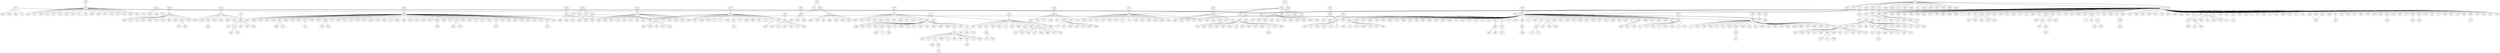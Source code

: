 graph {



	1 [level="5", pos="-1437.69,1478.13"];
	10 [height="0.05", level="1", pos="-7793.58,-163.90", width="0.05"];
	102 [height="0.05", level="1", pos="3343.07,1998.22", width="0.05"];
	104 [height="0.05", level="1", pos="8113.85,11568.54", width="0.05"];
	105 [height="0.05", level="1", pos="6180.56,-4936.53", width="0.05"];
	107 [level="3", pos="-2019.46,-1151.94"];
	108 [level="3", pos="10075.09,-95.87"];
	109 [level="5", pos="-1339.21,-4530.09"];
	11 [level="3", pos="-8344.25,6515.22"];
	111 [level="2", pos="5379.17,-10063.95"];
	112 [level="5", pos="4081.80,-10036.28"];
	113 [level="3", pos="4927.81,4424.43"];
	115 [height="0.05", level="1", pos="-4900.63,-3895.62", width="0.05"];
	118 [level="5", pos="6733.21,1204.67"];
	119 [level="2", pos="-151.90,-1139.82"];
	12 [level="5", pos="7768.76,-1192.81"];
	121 [level="4", pos="2395.82,1110.53"];
	122 [height="0.05", level="1", pos="2102.30,-1953.97", width="0.05"];
	124 [level="5", pos="4218.05,10293.85"];
	126 [level="3", pos="1309.71,5457.04"];
	127 [level="4", pos="704.99,3760.83"];
	129 [level="5", pos="7750.09,-4667.31"];
	13 [height="0.05", level="1", pos="-1463.20,-40.16", width="0.05"];
	132 [level="5", pos="-7735.62,5393.96"];
	134 [height="0.05", level="1", pos="-9764.78,-11079.48", width="0.05"];
	135 [level="5", pos="10495.63,-5526.44"];
	136 [height="0.05", level="1", pos="-6118.34,-2625.15", width="0.05"];
	137 [level="3", pos="-9788.98,2836.14"];
	138 [level="4", pos="-264.52,-1355.90"];
	14 [height="0.05", level="1", pos="5272.72,-133.03", width="0.05"];
	140 [level="2", pos="15856.12,-5601.46"];
	141 [level="2", pos="-210.55,289.01"];
	142 [level="5", pos="4379.30,-4506.83"];
	143 [level="4", pos="696.92,4420.40"];
	144 [level="5", pos="-404.52,1296.96"];
	145 [level="5", pos="-5577.48,4472.54"];
	146 [level="5", pos="-4530.63,-4645.03"];
	148 [level="5", pos="-3039.72,-17115.48"];
	15 [height="0.05", level="1", pos="867.79,2420.64", width="0.05"];
	151 [height="0.05", level="1", pos="11620.58,2087.33", width="0.05"];
	152 [height="0.05", level="1", pos="2984.30,-4009.42", width="0.05"];
	153 [level="5", pos="-3048.78,1078.63"];
	154 [height="0.05", level="1", pos="4696.76,-3503.97", width="0.05"];
	155 [level="5", pos="-4974.18,-9803.41"];
	156 [level="5", pos="-10162.75,-3655.89"];
	157 [level="2", pos="10004.97,-5919.45"];
	158 [height="0.05", level="1", pos="-1763.60,4123.17", width="0.05"];
	159 [level="4", pos="-4880.73,-9649.78"];
	16 [level="5", pos="-6032.03,5971.64"];
	160 [level="5", pos="13932.62,-7069.87"];
	162 [level="5", pos="-236.86,-1427.98"];
	163 [level="2", pos="10702.78,5211.41"];
	165 [level="3", pos="-7553.05,6405.19"];
	167 [level="2", pos="-853.72,-1988.74"];
	169 [level="5", pos="15463.32,-6724.41"];
	17 [level="4", pos="9701.20,6710.27"];
	170 [level="5", pos="-4162.89,-14792.36"];
	172 [level="4", pos="-3645.67,-15145.50"];
	173 [level="5", pos="-689.42,-2755.43"];
	174 [height="0.05", level="1", pos="4494.14,10056.93", width="0.05"];
	175 [level="2", pos="14563.09,-6212.86"];
	177 [height="0.05", level="1", pos="5495.55,877.75", width="0.05"];
	178 [level="4", pos="5136.87,-2002.20"];
	179 [level="2", pos="-5442.07,-16154.73"];
	18 [level="2", pos="-2280.54,-1115.29"];
	180 [height="0.05", level="1", pos="-2750.95,-350.97", width="0.05"];
	181 [height="0.05", level="1", pos="8298.44,3499.09", width="0.05"];
	182 [level="3", pos="-3756.41,-8697.46"];
	183 [height="0.05", level="1", pos="3323.53,-5473.09", width="0.05"];
	185 [level="2", pos="13116.22,5461.90"];
	186 [level="5", pos="62.07,-2068.45"];
	187 [level="2", pos="6128.40,-13056.58"];
	188 [level="5", pos="-4363.21,7435.79"];
	189 [height="0.05", level="1", pos="670.97,-1905.93", width="0.05"];
	19 [level="5", pos="1787.18,5876.12"];
	190 [level="5", pos="6151.66,6166.03"];
	191 [level="2", pos="-9531.50,4091.08"];
	192 [level="5", pos="-7610.98,-1204.61"];
	193 [level="5", pos="-8524.70,-11742.94"];
	194 [level="4", pos="-361.40,6959.53"];
	195 [level="3", pos="-2596.51,-3051.41"];
	197 [level="2", pos="-10595.51,6706.83"];
	198 [level="2", pos="7053.39,-9103.58"];
	2 [level="2", pos="3721.03,1028.70"];
	20 [level="2", pos="-1365.06,2590.33"];
	200 [level="5", pos="2751.02,2832.90"];
	201 [level="5", pos="5141.18,-1431.91"];
	203 [level="4", pos="1278.62,-7344.45"];
	204 [level="2", pos="-830.02,2159.42"];
	206 [level="5", pos="-6639.43,5180.15"];
	208 [level="5", pos="5437.30,-4822.92"];
	209 [level="5", pos="7560.85,-4321.23"];
	21 [level="2", pos="-6529.58,-9502.11"];
	210 [level="4", pos="-6771.11,-923.92"];
	211 [level="5", pos="2935.09,7181.03"];
	213 [level="2", pos="-3076.07,1074.55"];
	214 [level="3", pos="-3303.23,697.23"];
	215 [level="2", pos="-2323.21,-1855.86"];
	216 [level="5", pos="1233.26,-1202.36"];
	217 [level="5", pos="-350.39,2539.56"];
	22 [height="0.05", level="1", pos="545.00,-4997.33", width="0.05"];
	220 [level="5", pos="3174.57,3977.39"];
	221 [height="0.05", level="1", pos="5112.37,7003.31", width="0.05"];
	222 [level="2", pos="708.08,6580.93"];
	223 [level="5", pos="1855.54,5917.37"];
	224 [level="3", pos="6393.66,885.85"];
	226 [level="5", pos="-8965.72,4389.21"];
	227 [height="0.05", level="1", pos="2178.51,8431.99", width="0.05"];
	228 [level="5", pos="4719.90,-10293.66"];
	23 [level="2", pos="-4985.78,1492.83"];
	230 [level="3", pos="3095.39,-16113.63"];
	232 [level="5", pos="-9559.51,7244.88"];
	233 [height="0.05", level="1", pos="2949.27,3198.77", width="0.05"];
	234 [level="5", pos="7703.86,-9045.18"];
	235 [level="5", pos="19.60,-6730.79"];
	237 [level="5", pos="1912.47,6633.63"];
	238 [level="5", pos="15586.09,-6515.56"];
	239 [level="5", pos="-670.24,-3439.38"];
	240 [level="5", pos="6706.75,3333.91"];
	241 [level="4", pos="2341.67,3229.16"];
	242 [level="5", pos="6550.32,7338.54"];
	243 [level="4", pos="-9315.03,-3641.27"];
	244 [level="2", pos="1560.86,-2559.84"];
	246 [level="2", pos="-8012.27,4323.95"];
	247 [level="2", pos="-602.22,8227.10"];
	248 [level="5", pos="61.62,-84.36"];
	249 [level="5", pos="-2460.47,-1630.85"];
	25 [level="2", pos="-557.81,-2122.35"];
	250 [level="5", pos="3883.86,-10764.44"];
	251 [level="5", pos="-9600.04,6161.86"];
	252 [level="3", pos="-7489.82,-10419.42"];
	254 [height="0.05", level="1", pos="4708.15,2718.43", width="0.05"];
	255 [level="5", pos="6877.90,4229.29"];
	256 [level="4", pos="5421.49,1203.09"];
	257 [level="4", pos="107.38,-3376.22"];
	258 [level="4", pos="-5294.86,-15109.04"];
	259 [level="2", pos="1721.83,-2097.70"];
	26 [level="5", pos="10762.30,-387.42"];
	261 [level="5", pos="-2752.22,-204.38"];
	263 [level="5", pos="-10348.21,2625.60"];
	264 [level="2", pos="1370.07,-2938.31"];
	265 [level="3", pos="-7221.66,1236.04"];
	267 [height="0.05", level="1", pos="-7122.15,-6417.05", width="0.05"];
	268 [level="5", pos="-4855.41,956.45"];
	269 [level="2", pos="-442.23,7864.40"];
	270 [level="5", pos="9269.01,1528.28"];
	271 [level="5", pos="13054.08,-10311.34"];
	272 [level="5", pos="-5400.38,5301.17"];
	274 [level="5", pos="-6091.99,665.03"];
	275 [level="5", pos="-6207.16,5810.08"];
	276 [height="0.05", level="1", pos="-8478.45,-13138.82", width="0.05"];
	277 [level="3", pos="6208.32,1342.16"];
	278 [level="5", pos="8592.72,5674.06"];
	279 [level="4", pos="-11436.72,8606.16"];
	280 [height="0.05", level="1", pos="1694.85,3157.10", width="0.05"];
	281 [level="2", pos="13939.23,-10132.64"];
	282 [level="5", pos="11593.23,-10092.39"];
	284 [level="5", pos="371.22,1039.90"];
	286 [height="0.05", level="1", pos="11421.44,6776.20", width="0.05"];
	287 [level="4", pos="-9487.87,7043.86"];
	288 [level="4", pos="-1800.63,-1188.01"];
	29 [level="2", pos="862.86,-1496.87"];
	291 [level="2", pos="-9354.82,-1097.03"];
	292 [level="3", pos="10579.89,-10582.34"];
	294 [level="5", pos="-11673.24,-9888.56"];
	296 [level="5", pos="-11290.87,6961.75"];
	298 [level="5", pos="6880.73,-744.48"];
	299 [level="2", pos="1718.19,-1366.15"];
	3 [level="4", pos="475.75,-3164.56"];
	301 [level="2", pos="10091.16,-597.29"];
	302 [level="4", pos="7140.16,-3378.98"];
	303 [level="5", pos="6585.64,2016.62"];
	304 [level="4", pos="10662.23,6417.98"];
	307 [level="2", pos="7407.39,2681.61"];
	308 [level="5", pos="-1179.87,-3313.58"];
	31 [level="5", pos="10487.93,10225.37"];
	310 [level="2", pos="6343.37,-717.71"];
	312 [level="5", pos="1217.51,-960.30"];
	313 [level="5", pos="983.76,-784.57"];
	315 [level="4", pos="8787.47,-987.96"];
	316 [height="0.05", level="1", pos="2896.50,-12965.99", width="0.05"];
	317 [level="5", pos="8838.55,2911.37"];
	32 [level="4", pos="-3676.74,-12159.85"];
	320 [level="2", pos="2442.90,-4184.12"];
	322 [level="4", pos="13733.38,-9003.68"];
	323 [level="5", pos="8553.15,2495.60"];
	324 [level="2", pos="-5261.96,3962.48"];
	325 [level="2", pos="-8632.90,1269.95"];
	326 [level="2", pos="-5875.08,-6072.95"];
	327 [level="2", pos="1767.89,7383.72"];
	329 [height="0.05", level="1", pos="2421.55,9758.00", width="0.05"];
	33 [level="4", pos="5331.76,-11723.36"];
	330 [level="5", pos="4982.94,-2009.05"];
	333 [level="3", pos="7327.05,5055.04"];
	334 [level="5", pos="7919.73,2215.87"];
	335 [level="5", pos="8462.65,10023.24"];
	336 [level="2", pos="4183.33,-6990.45"];
	337 [height="0.05", level="1", pos="8433.69,-4671.22", width="0.05"];
	338 [level="5", pos="-4001.79,-9397.05"];
	339 [level="5", pos="-3464.33,-731.81"];
	34 [level="2", pos="8342.94,-9284.41"];
	340 [level="5", pos="-2860.19,6902.13"];
	341 [level="4", pos="-2931.78,-17527.44"];
	342 [level="5", pos="12636.99,4723.89"];
	344 [level="4", pos="-3021.11,-4649.58"];
	346 [height="0.05", level="1", pos="7733.46,511.16", width="0.05"];
	347 [level="5", pos="4614.80,-2381.13"];
	348 [level="5", pos="6568.92,7848.18"];
	349 [level="4", pos="8028.36,-3711.15"];
	35 [level="5", pos="-5433.08,-4326.42"];
	350 [level="3", pos="1239.94,395.68"];
	351 [level="5", pos="8368.86,-5705.99"];
	352 [level="2", pos="-8578.87,-9951.66"];
	353 [level="5", pos="-2699.27,-1363.52"];
	354 [level="5", pos="-8182.98,-8585.61"];
	355 [height="0.05", level="1", pos="1369.57,-1445.14", width="0.05"];
	358 [level="5", pos="-2112.21,-1668.32"];
	36 [level="5", pos="-2404.45,3719.85"];
	360 [level="5", pos="-6780.42,142.49"];
	361 [level="4", pos="14841.89,-5201.59"];
	364 [level="5", pos="8050.00,-10653.65"];
	365 [level="5", pos="1029.32,-1441.90"];
	366 [level="5", pos="7312.09,-15257.84"];
	367 [level="5", pos="9793.06,-3013.67"];
	368 [level="2", pos="3538.36,-14026.09"];
	369 [level="5", pos="-2626.54,-10727.14"];
	37 [level="5", pos="-5846.43,-9849.27"];
	370 [level="2", pos="-3403.65,9753.98"];
	371 [height="0.05", level="1", pos="10090.68,3714.21", width="0.05"];
	373 [level="5", pos="-6124.35,-7186.90"];
	375 [level="2", pos="5255.90,8946.16"];
	377 [level="2", pos="-9550.98,3234.40"];
	378 [level="5", pos="-2455.13,5226.33"];
	379 [level="5", pos="6994.58,-4001.05"];
	380 [level="2", pos="-3229.18,-3127.23"];
	382 [level="3", pos="2480.64,488.53"];
	383 [level="3", pos="-1260.60,-4149.25"];
	387 [level="4", pos="1747.90,-5123.76"];
	388 [level="5", pos="-1687.54,1290.84"];
	389 [level="4", pos="-1086.95,1387.13"];
	39 [level="5", pos="-10194.20,7703.73"];
	390 [level="5", pos="-6491.17,-8102.39"];
	391 [level="2", pos="-3048.30,2123.23"];
	392 [level="5", pos="5709.62,-11052.98"];
	393 [level="3", pos="-3377.15,-1348.55"];
	396 [level="2", pos="-3431.56,-4785.94"];
	397 [level="5", pos="4891.00,4587.93"];
	398 [level="2", pos="7293.13,-1792.16"];
	399 [level="2", pos="4301.28,-13127.74"];
	4 [level="2", pos="9431.65,-7399.01"];
	40 [height="0.05", level="1", pos="3391.23,-6209.96", width="0.05"];
	401 [level="3", pos="-7843.94,5907.16"];
	403 [level="4", pos="5687.57,-7894.85"];
	405 [level="5", pos="-1151.31,1895.35"];
	407 [level="5", pos="4572.13,-4868.39"];
	408 [level="3", pos="4553.74,-13300.73"];
	409 [level="4", pos="9674.38,10711.24"];
	41 [level="5", pos="-475.00,7089.51"];
	411 [level="5", pos="-11503.55,7989.90"];
	412 [level="4", pos="-11369.77,5634.65"];
	414 [level="2", pos="718.70,99.63"];
	416 [height="0.05", level="1", pos="-1877.76,-3737.94", width="0.05"];
	418 [level="2", pos="7150.49,-9544.52"];
	42 [level="5", pos="7105.05,5300.15"];
	420 [height="0.05", level="1", pos="-3735.19,-2192.82", width="0.05"];
	421 [level="5", pos="-5716.86,1863.59"];
	423 [level="5", pos="6842.24,-6859.15"];
	424 [level="5", pos="884.17,-761.21"];
	425 [level="5", pos="9000.97,4721.76"];
	426 [level="5", pos="6426.12,4193.51"];
	428 [level="4", pos="6261.66,415.82"];
	429 [level="5", pos="-7455.38,3367.76"];
	43 [level="4", pos="12339.76,-10086.89"];
	432 [level="2", pos="-4143.67,-4459.48"];
	433 [level="2", pos="713.76,1525.59"];
	434 [level="5", pos="-1492.59,-17861.90"];
	435 [level="5", pos="9801.28,-400.58"];
	436 [level="5", pos="-3971.64,-9890.34"];
	437 [height="0.05", level="1", pos="-5408.62,2177.37", width="0.05"];
	439 [height="0.05", level="1", pos="-4747.96,-13013.49", width="0.05"];
	440 [level="5", pos="476.36,-701.52"];
	441 [height="0.05", level="1", pos="3458.87,-1327.44", width="0.05"];
	442 [level="2", pos="11320.02,566.24"];
	443 [level="2", pos="4623.90,667.96"];
	444 [level="2", pos="9148.51,-1672.40"];
	445 [level="3", pos="-2621.08,6912.22"];
	447 [level="5", pos="-1729.41,-18489.89"];
	449 [level="5", pos="-10165.50,2919.12"];
	45 [level="3", pos="6612.70,-5861.58"];
	450 [height="0.05", level="1", pos="7659.73,-7429.40", width="0.05"];
	451 [level="4", pos="4208.58,-3488.17"];
	453 [height="0.05", level="1", pos="-1845.64,-11952.23", width="0.05"];
	454 [height="0.05", level="1", pos="-1286.81,-2809.86", width="0.05"];
	455 [level="3", pos="10117.63,-9694.35"];
	456 [level="5", pos="-2686.34,-845.72"];
	457 [level="2", pos="33.47,867.70"];
	459 [level="5", pos="48.48,4194.99"];
	46 [level="5", pos="7018.24,2162.11"];
	460 [level="5", pos="6246.22,-3751.01"];
	461 [level="4", pos="6486.36,2070.33"];
	463 [level="4", pos="-1586.74,7821.55"];
	466 [level="2", pos="-7360.29,-9006.39"];
	467 [level="5", pos="10542.49,-8634.33"];
	47 [level="3", pos="1669.25,-1033.22"];
	470 [level="5", pos="-6.62,537.36"];
	471 [level="4", pos="10313.50,-98.36"];
	472 [level="5", pos="-3694.69,3723.93"];
	473 [height="0.05", level="1", pos="11990.01,8251.98", width="0.05"];
	475 [level="5", pos="9850.46,8781.97"];
	476 [level="5", pos="15434.13,-5647.03"];
	479 [height="0.05", level="1", pos="8392.39,-1797.96", width="0.05"];
	48 [level="5", pos="419.41,-1582.49"];
	480 [level="5", pos="2262.04,1612.46"];
	481 [level="2", pos="-11853.20,6777.31"];
	482 [level="2", pos="12331.48,784.39"];
	484 [height="0.05", level="1", pos="-9896.63,715.36", width="0.05"];
	485 [level="5", pos="6047.46,8449.89"];
	486 [level="3", pos="10579.13,-8923.66"];
	487 [level="5", pos="-370.48,-3710.04"];
	488 [height="0.05", level="1", pos="2573.24,5427.51", width="0.05"];
	49 [level="5", pos="-2246.67,5034.61"];
	490 [level="3", pos="-7916.47,3071.34"];
	491 [level="5", pos="-424.27,2967.40"];
	492 [level="5", pos="-791.72,1764.73"];
	493 [level="5", pos="-725.14,3023.00"];
	496 [level="3", pos="5204.66,6169.23"];
	497 [level="4", pos="10597.24,-5598.97"];
	499 [level="4", pos="790.32,-7099.66"];
	5 [height="0.05", level="1", pos="820.10,-560.52", width="0.05"];
	50 [height="0.05", level="1", pos="-5399.91,-12014.56", width="0.05"];
	500 [level="5", pos="10053.46,-6779.11"];
	502 [level="5", pos="-2402.11,-4920.25"];
	505 [level="5", pos="6283.30,-113.24"];
	506 [height="0.05", level="1", pos="7205.95,3289.15", width="0.05"];
	507 [height="0.05", level="1", pos="-7093.95,-9080.03", width="0.05"];
	508 [height="0.05", level="1", pos="4718.89,-4534.17", width="0.05"];
	509 [height="0.05", level="1", pos="5154.95,613.68", width="0.05"];
	51 [level="3", pos="3361.67,-16244.15"];
	510 [level="5", pos="-5118.91,6006.52"];
	511 [level="5", pos="-8101.84,-1129.10"];
	514 [level="5", pos="9065.66,-4555.84"];
	515 [height="0.05", level="1", pos="4871.33,-5882.16", width="0.05"];
	516 [level="5", pos="4781.95,5528.21"];
	517 [level="5", pos="7376.61,8220.23"];
	52 [level="5", pos="36.61,-6293.84"];
	521 [height="0.05", level="1", pos="1825.58,-4510.69", width="0.05"];
	522 [level="4", pos="8658.11,9137.26"];
	524 [level="2", pos="-6708.69,-2157.48"];
	525 [level="4", pos="495.82,5513.01"];
	526 [level="5", pos="-1089.04,-2007.74"];
	528 [level="4", pos="-531.23,-1466.14"];
	53 [level="5", pos="-2535.42,-1010.70"];
	532 [level="2", pos="8018.13,-12115.38"];
	536 [height="0.05", level="1", pos="12788.81,-8458.12", width="0.05"];
	537 [height="0.05", level="1", pos="12051.29,5556.55", width="0.05"];
	540 [level="5", pos="765.77,4155.40"];
	541 [level="2", pos="5536.66,-2594.05"];
	544 [level="5", pos="635.49,-7392.90"];
	545 [height="0.05", level="1", pos="7145.39,-15097.99", width="0.05"];
	546 [level="5", pos="-2754.88,4487.30"];
	55 [height="0.05", level="1", pos="2066.19,1741.06", width="0.05"];
	550 [level="2", pos="-8318.95,3025.46"];
	551 [level="4", pos="-2625.33,-10580.12"];
	552 [level="5", pos="13666.32,-5517.47"];
	555 [level="5", pos="5159.06,-12841.44"];
	558 [height="0.05", level="1", pos="-4404.35,-15548.22", width="0.05"];
	559 [level="2", pos="4208.66,-7974.37"];
	56 [level="2", pos="-3933.92,8832.97"];
	562 [level="5", pos="4637.10,-2487.02"];
	563 [level="4", pos="10121.25,5149.93"];
	564 [level="2", pos="-83.02,1139.07"];
	566 [height="0.05", level="1", pos="-3260.90,291.39", width="0.05"];
	567 [level="2", pos="198.80,-279.78"];
	568 [level="4", pos="2200.42,1035.18"];
	57 [level="2", pos="12548.20,-7352.61"];
	571 [level="5", pos="-27.30,-1201.99"];
	572 [level="5", pos="1110.19,1461.99"];
	573 [height="0.05", level="1", pos="-4039.25,2156.46", width="0.05"];
	575 [level="4", pos="-3601.90,-8868.35"];
	576 [level="4", pos="8929.44,-10008.63"];
	577 [height="0.05", level="1", pos="10930.02,214.39", width="0.05"];
	578 [level="5", pos="13046.23,-8792.15"];
	58 [height="0.05", level="1", pos="6636.18,2760.33", width="0.05"];
	580 [level="3", pos="-11173.69,8016.32"];
	582 [level="4", pos="-9070.66,-273.37"];
	583 [level="5", pos="-2241.05,1498.54"];
	584 [level="2", pos="1256.79,-5525.12"];
	587 [level="2", pos="145.53,-5474.06"];
	589 [level="5", pos="7774.81,7492.96"];
	590 [level="5", pos="-1389.30,-2037.49"];
	591 [level="4", pos="-6092.66,5163.38"];
	592 [height="0.05", level="1", pos="-6481.44,2709.89", width="0.05"];
	593 [level="5", pos="-1719.86,7622.36"];
	595 [level="5", pos="7270.64,-3243.16"];
	598 [level="2", pos="3814.50,-3940.95"];
	599 [level="5", pos="9668.27,8697.01"];
	6 [level="5", pos="10155.73,-7824.54"];
	60 [level="5", pos="407.92,-2048.84"];
	602 [height="0.05", level="1", pos="-3273.90,10306.19", width="0.05"];
	604 [level="5", pos="-204.65,5615.46"];
	606 [level="5", pos="1507.73,-16201.85"];
	607 [level="2", pos="347.49,-15282.30"];
	608 [level="5", pos="-7206.08,4910.24"];
	609 [level="5", pos="-7475.18,-1161.95"];
	61 [level="5", pos="-10258.61,-9240.45"];
	610 [height="0.05", level="1", pos="-1657.52,-6640.58", width="0.05"];
	611 [level="2", pos="1186.17,-2032.64"];
	612 [level="2", pos="3712.97,-12041.60"];
	613 [level="3", pos="-2205.38,9334.99"];
	614 [level="5", pos="-4029.57,-913.87"];
	615 [level="5", pos="8824.25,8910.02"];
	616 [height="0.05", level="1", pos="5695.04,-6834.09", width="0.05"];
	618 [level="2", pos="6297.55,1696.05"];
	619 [level="2", pos="7931.83,-9482.54"];
	62 [level="2", pos="6662.03,-9227.28"];
	622 [level="4", pos="-2930.31,-1169.91"];
	624 [height="0.05", level="1", pos="-3957.04,-4324.10", width="0.05"];
	627 [level="5", pos="7320.27,3561.90"];
	628 [level="5", pos="793.03,1816.46"];
	629 [level="5", pos="-10690.88,-10191.10"];
	63 [level="4", pos="-7915.60,1239.76"];
	630 [level="5", pos="11418.07,-8611.78"];
	631 [height="0.05", level="1", pos="2044.94,-2271.24", width="0.05"];
	632 [level="2", pos="-147.44,325.77"];
	634 [height="0.05", level="1", pos="-8310.41,-11226.28", width="0.05"];
	635 [height="0.05", level="1", pos="-298.31,-2746.39", width="0.05"];
	637 [height="0.05", level="1", pos="5213.78,2061.56", width="0.05"];
	639 [level="5", pos="-1280.32,-17044.08"];
	64 [level="3", pos="10288.52,6914.74"];
	640 [height="0.05", level="1", pos="-12752.84,-9444.18", width="0.05"];
	643 [level="5", pos="-5605.13,-3205.00"];
	645 [level="3", pos="2705.66,4510.27"];
	646 [height="0.05", level="1", pos="9568.96,9740.31", width="0.05"];
	647 [level="5", pos="-5099.83,274.45"];
	648 [level="2", pos="10146.79,6255.65"];
	65 [level="5", pos="-2687.74,1245.66"];
	650 [height="0.05", level="1", pos="-1820.47,1075.08", width="0.05"];
	651 [height="0.05", level="1", pos="11005.16,-7293.10", width="0.05"];
	654 [level="2", pos="955.74,8349.95"];
	655 [level="5", pos="-4649.87,1546.30"];
	656 [level="4", pos="4088.68,-12646.12"];
	658 [level="5", pos="-11225.91,6021.43"];
	66 [level="4", pos="14630.28,-7421.68"];
	660 [level="5", pos="5082.26,-11262.67"];
	661 [level="4", pos="8573.72,-5721.66"];
	662 [level="2", pos="8925.06,11050.49"];
	665 [level="5", pos="7686.10,-4765.87"];
	667 [level="5", pos="9112.39,-7286.93"];
	668 [level="2", pos="6922.97,6163.17"];
	669 [level="5", pos="2572.72,-3976.80"];
	67 [level="5", pos="-2902.44,-11642.73"];
	671 [level="5", pos="11360.73,-6114.91"];
	672 [level="2", pos="206.38,8698.89"];
	673 [level="2", pos="-1877.89,-1539.75"];
	674 [level="5", pos="10107.77,12410.48"];
	675 [level="4", pos="-4629.28,-6892.27"];
	676 [height="0.05", level="1", pos="265.94,-6065.27", width="0.05"];
	678 [level="2", pos="12967.94,-5417.37"];
	679 [level="4", pos="745.53,-1386.06"];
	68 [height="0.05", level="1", pos="-3884.76,-10883.89", width="0.05"];
	680 [level="2", pos="-1062.37,-2452.59"];
	682 [level="5", pos="431.15,-337.27"];
	683 [level="5", pos="225.16,1362.14"];
	688 [level="5", pos="5942.77,-11649.27"];
	689 [level="5", pos="10319.36,4623.98"];
	690 [level="5", pos="-3788.23,8506.76"];
	691 [level="5", pos="-5751.97,1089.05"];
	693 [level="3", pos="-1766.60,-1895.77"];
	695 [level="4", pos="907.67,-16080.85"];
	696 [level="5", pos="10038.87,-9469.68"];
	698 [level="5", pos="-672.23,-1740.03"];
	699 [level="5", pos="-4091.52,-7917.09"];
	7 [level="5", pos="-1578.87,4320.25"];
	70 [level="4", pos="-3318.41,-534.23"];
	703 [level="5", pos="2342.80,-13514.77"];
	704 [level="5", pos="-980.78,-3173.70"];
	706 [level="5", pos="-8493.13,635.27"];
	707 [level="2", pos="2285.73,705.24"];
	708 [level="5", pos="13609.07,-6347.25"];
	709 [level="2", pos="-781.03,1317.08"];
	71 [level="5", pos="92.81,-3587.41"];
	710 [level="5", pos="7388.49,6164.95"];
	711 [level="4", pos="-1313.34,-7043.27"];
	712 [level="2", pos="9798.75,2020.33"];
	713 [level="2", pos="12096.69,-309.59"];
	716 [level="2", pos="8574.90,2415.43"];
	717 [level="2", pos="-295.94,-7242.05"];
	718 [level="5", pos="1353.17,-6371.01"];
	719 [level="4", pos="-428.64,6399.04"];
	72 [level="2", pos="-4174.23,7500.67"];
	720 [level="5", pos="5958.76,-10249.95"];
	721 [level="3", pos="-1776.64,-18398.64"];
	722 [level="5", pos="-5267.02,-3920.33"];
	723 [level="3", pos="-1739.06,8656.73"];
	724 [level="2", pos="3044.22,6354.10"];
	725 [level="5", pos="11855.89,-5848.98"];
	726 [height="0.05", level="1", pos="6910.31,7729.29", width="0.05"];
	727 [level="4", pos="3820.50,-11420.46"];
	728 [height="0.05", level="1", pos="5939.24,4957.84", width="0.05"];
	729 [level="4", pos="-5299.49,5760.12"];
	73 [level="2", pos="-5779.98,927.47"];
	731 [level="4", pos="6703.59,4309.65"];
	733 [height="0.05", level="1", pos="-5557.53,-13114.73", width="0.05"];
	735 [level="5", pos="-2237.29,-17958.84"];
	737 [level="4", pos="9987.58,-8135.43"];
	738 [level="5", pos="-8434.49,5500.66"];
	74 [level="3", pos="4029.52,-10991.37"];
	742 [level="5", pos="1285.01,1313.46"];
	744 [level="2", pos="-6700.28,-9803.52"];
	745 [level="4", pos="-4376.71,-10026.34"];
	746 [level="2", pos="-6711.68,-3480.44"];
	747 [level="5", pos="5316.68,1434.63"];
	749 [level="5", pos="12471.62,5865.26"];
	75 [level="5", pos="-5223.00,-10999.59"];
	750 [level="5", pos="6616.49,-2550.60"];
	751 [level="2", pos="4541.02,7634.94"];
	752 [level="3", pos="-7.53,1885.30"];
	755 [level="5", pos="13750.27,-9524.35"];
	757 [level="5", pos="-136.12,5824.75"];
	758 [level="5", pos="8622.96,11912.67"];
	759 [height="0.05", level="1", pos="10967.27,1184.73", width="0.05"];
	76 [level="2", pos="8994.09,5671.42"];
	761 [level="4", pos="14353.86,-5187.55"];
	762 [level="5", pos="1060.80,7766.38"];
	763 [level="5", pos="6850.09,-3188.72"];
	764 [height="0.05", level="1", pos="9992.35,2739.46", width="0.05"];
	765 [level="2", pos="-5851.70,-6449.39"];
	766 [level="5", pos="-9242.67,-384.90"];
	769 [height="0.05", level="1", pos="-5189.27,-8344.77", width="0.05"];
	77 [level="4", pos="1478.89,-6275.10"];
	771 [height="0.05", level="1", pos="-4620.61,-17391.64", width="0.05"];
	772 [height="0.05", level="1", pos="-5540.99,-14008.00", width="0.05"];
	774 [level="2", pos="8321.17,-11565.21"];
	776 [level="4", pos="14105.60,-5012.50"];
	777 [level="4", pos="-3606.83,393.90"];
	778 [level="5", pos="-11138.61,-10236.15"];
	78 [level="5", pos="873.15,3526.47"];
	780 [height="0.05", level="1", pos="-5711.80,-10820.04", width="0.05"];
	782 [level="3", pos="4185.96,6647.45"];
	783 [level="2", pos="4890.10,7982.30"];
	787 [height="0.05", level="1", pos="-11099.17,-9861.32", width="0.05"];
	788 [height="0.05", level="1", pos="2207.62,4537.23", width="0.05"];
	789 [level="2", pos="-5335.55,3284.73"];
	79 [level="2", pos="1660.21,-4713.60"];
	790 [level="5", pos="-3752.24,-15754.30"];
	791 [level="2", pos="9249.47,-9114.38"];
	792 [height="0.05", level="1", pos="2932.01,-9566.15", width="0.05"];
	793 [height="0.05", level="1", pos="2953.23,-4799.19", width="0.05"];
	795 [level="2", pos="-4023.92,-9479.59"];
	796 [level="3", pos="-1742.50,1904.64"];
	797 [level="5", pos="-7583.68,-11772.21"];
	798 [height="0.05", level="1", pos="9970.22,635.36", width="0.05"];
	799 [height="0.05", level="1", pos="-2724.27,8016.78", width="0.05"];
	8 [level="5", pos="-9616.22,1870.48"];
	800 [level="2", pos="1680.09,1333.57"];
	801 [level="5", pos="13829.55,-6830.10"];
	802 [level="5", pos="-8667.10,1520.99"];
	803 [level="2", pos="5406.03,-3430.49"];
	804 [level="5", pos="6252.37,-185.69"];
	806 [level="4", pos="5359.04,-818.43"];
	807 [level="2", pos="-2065.13,1218.72"];
	809 [height="0.05", level="1", pos="2520.89,-15217.09", width="0.05"];
	81 [level="5", pos="-8388.82,-8590.64"];
	810 [level="4", pos="10641.50,9353.97"];
	811 [level="5", pos="-10373.58,5710.86"];
	813 [height="0.05", level="1", pos="-10255.61,-12276.26", width="0.05"];
	815 [level="3", pos="-10753.42,-8697.87"];
	816 [level="4", pos="-2543.97,-1520.36"];
	817 [height="0.05", level="1", pos="-6296.00,-12224.24", width="0.05"];
	818 [level="4", pos="8490.36,-8866.48"];
	819 [level="2", pos="-5308.46,246.03"];
	823 [level="2", pos="13255.80,-9234.79"];
	824 [level="5", pos="2193.92,-12835.88"];
	825 [level="2", pos="-5130.71,-6327.68"];
	826 [level="4", pos="8149.70,-10745.22"];
	827 [level="2", pos="813.75,-14497.49"];
	828 [level="3", pos="11281.35,-5721.99"];
	829 [level="2", pos="4896.04,-9527.69"];
	83 [level="2", pos="8217.08,-2120.02"];
	830 [level="4", pos="-3687.97,7343.08"];
	831 [height="0.05", level="1", pos="2077.12,234.64", width="0.05"];
	834 [height="0.05", level="1", pos="2211.95,-11226.64", width="0.05"];
	837 [height="0.05", level="1", pos="-8947.47,-3634.47", width="0.05"];
	838 [level="5", pos="-3391.28,530.53"];
	839 [level="4", pos="-8475.49,5370.00"];
	84 [level="2", pos="5277.76,-5701.91"];
	840 [height="0.05", level="1", pos="5551.18,-1575.95", width="0.05"];
	841 [level="2", pos="-793.87,-6383.03"];
	843 [level="5", pos="1952.75,-723.60"];
	844 [level="5", pos="2482.16,-12457.50"];
	845 [level="5", pos="1949.12,768.33"];
	847 [level="2", pos="-5041.58,-10430.69"];
	848 [level="5", pos="5577.80,3984.71"];
	849 [height="0.05", level="1", pos="9908.55,-1713.61", width="0.05"];
	85 [height="0.05", level="1", pos="2206.16,-14138.15", width="0.05"];
	850 [level="2", pos="1009.34,271.38"];
	851 [height="0.05", level="1", pos="3437.55,7145.52", width="0.05"];
	852 [level="2", pos="5456.17,-856.82"];
	853 [level="2", pos="-3953.46,87.87"];
	854 [height="0.05", level="1", pos="-7356.07,-7612.48", width="0.05"];
	855 [level="5", pos="-9095.70,2239.33"];
	857 [level="2", pos="5830.66,-11315.95"];
	858 [level="5", pos="-4740.37,-3540.17"];
	859 [level="5", pos="-6099.29,4484.87"];
	860 [height="0.05", level="1", pos="-3636.84,3430.41", width="0.05"];
	862 [height="0.05", level="1", pos="8260.75,-12698.77", width="0.05"];
	863 [level="2", pos="1313.20,-15050.65"];
	864 [height="0.05", level="1", pos="7850.74,-13908.98", width="0.05"];
	866 [level="4", pos="6968.88,8260.91"];
	869 [level="5", pos="3599.49,-11902.23"];
	870 [level="5", pos="14784.58,-7285.84"];
	871 [level="5", pos="-687.96,1442.06"];
	872 [height="0.05", level="1", pos="-2773.36,1688.44", width="0.05"];
	873 [level="5", pos="5334.99,-13155.22"];
	875 [level="2", pos="-2755.23,-9706.40"];
	876 [level="4", pos="-289.53,1756.39"];
	878 [level="4", pos="-6823.15,-732.97"];
	879 [level="5", pos="-7832.45,1393.13"];
	881 [level="5", pos="224.81,8135.72"];
	882 [level="5", pos="4953.77,10337.23"];
	883 [height="0.05", level="1", pos="6445.41,-13283.98", width="0.05"];
	884 [level="5", pos="5070.06,-363.96"];
	885 [level="5", pos="-11428.54,-8909.67"];
	886 [level="3", pos="1950.66,295.03"];
	887 [level="2", pos="288.20,-630.31"];
	889 [level="3", pos="-10633.11,8641.49"];
	89 [level="2", pos="10870.54,4655.65"];
	891 [level="5", pos="7712.24,-3458.26"];
	892 [level="2", pos="11641.02,-8807.72"];
	893 [level="2", pos="-3410.23,1885.27"];
	894 [level="2", pos="9534.65,2378.28"];
	896 [level="4", pos="4693.08,5432.72"];
	899 [level="2", pos="-468.62,-1510.46"];
	9 [level="5", pos="6642.26,-15042.34"];
	90 [level="5", pos="-149.82,-2092.09"];
	900 [level="2", pos="-832.78,-17273.80"];
	901 [level="5", pos="12298.10,-9469.04"];
	903 [level="5", pos="-1674.57,-1193.55"];
	904 [level="4", pos="-8756.85,-935.08"];
	905 [level="4", pos="-7199.02,899.47"];
	907 [level="5", pos="-1978.90,-16302.19"];
	908 [level="2", pos="-2071.98,-16986.63"];
	909 [level="5", pos="-4655.39,-7312.34"];
	91 [level="5", pos="-10598.01,5467.86"];
	911 [level="5", pos="6423.19,-2395.64"];
	913 [level="2", pos="4309.36,-7062.85"];
	914 [level="2", pos="10211.47,1410.30"];
	915 [level="2", pos="9127.18,6517.01"];
	916 [level="2", pos="10490.19,10653.55"];
	917 [level="5", pos="443.43,-2642.44"];
	918 [level="4", pos="-2997.23,-14782.28"];
	919 [level="5", pos="987.69,3079.72"];
	92 [level="4", pos="1485.13,728.13"];
	921 [height="0.05", level="1", pos="4450.81,1558.25", width="0.05"];
	922 [height="0.05", level="1", pos="7149.92,-2163.26", width="0.05"];
	923 [level="2", pos="2827.95,957.99"];
	924 [level="4", pos="9383.69,-666.56"];
	925 [height="0.05", level="1", pos="3531.82,8976.11", width="0.05"];
	926 [level="2", pos="-3211.65,-873.03"];
	927 [height="0.05", level="1", pos="6207.61,-763.17", width="0.05"];
	928 [level="5", pos="346.57,220.38"];
	930 [level="4", pos="1811.22,6796.35"];
	934 [level="2", pos="-1859.52,9162.48"];
	935 [level="5", pos="300.28,5291.16"];
	936 [height="0.05", level="1", pos="-8123.64,-6342.11", width="0.05"];
	937 [level="5", pos="-8689.50,-3799.33"];
	938 [level="5", pos="-5731.76,-9802.95"];
	939 [level="4", pos="-2195.77,-4796.32"];
	94 [level="5", pos="12127.71,-7154.76"];
	940 [level="5", pos="3540.59,-12905.83"];
	942 [level="5", pos="645.20,-1092.88"];
	944 [level="3", pos="-1258.85,2172.09"];
	946 [height="0.05", level="1", pos="9403.73,-2913.85", width="0.05"];
	948 [height="0.05", level="1", pos="867.63,-2802.48", width="0.05"];
	949 [level="3", pos="9818.94,-10260.51"];
	95 [level="5", pos="3822.84,-3525.70"];
	951 [level="5", pos="7524.69,6998.05"];
	952 [level="5", pos="-3170.35,89.74"];
	955 [height="0.05", level="1", pos="2816.18,791.99", width="0.05"];
	956 [level="4", pos="-1810.49,1099.46"];
	957 [height="0.05", level="1", pos="6742.09,-10994.52", width="0.05"];
	958 [level="5", pos="6225.66,360.22"];
	959 [level="5", pos="-5210.10,-6574.32"];
	96 [level="2", pos="4498.49,-12091.98"];
	961 [level="5", pos="5442.10,-3658.09"];
	963 [level="2", pos="-68.36,-100.49"];
	965 [level="5", pos="-8445.35,3194.53"];
	968 [level="2", pos="-3277.94,-221.97"];
	969 [level="3", pos="-2709.75,-605.33"];
	970 [level="2", pos="8196.32,10298.66"];
	971 [level="5", pos="9573.16,-736.01"];
	972 [level="5", pos="6592.02,-7434.22"];
	973 [level="2", pos="6459.94,-1976.56"];
	978 [level="4", pos="8562.23,-1400.73"];
	979 [level="5", pos="-10313.30,7656.42"];
	98 [level="3", pos="1838.06,-187.99"];
	980 [level="2", pos="7000.27,-1324.49"];
	981 [level="4", pos="12080.20,4338.98"];
	983 [level="3", pos="1574.66,92.45"];
	99 [level="5", pos="-2177.89,-16388.56"];
	13 -- 249 [ ];
	13 -- 682 [ ];
	13 -- 871 [ ];
	13 -- 405 [ ];
	13 -- 470 [ ];
	13 -- 388 [ ];
	13 -- 339 [ ];
	13 -- 53 [ ];
	13 -- 590 [ ];
	13 -- 353 [ ];
	10 -- 904 [ ];
	13 -- 65 [ ];
	13 -- 492 [ ];
	13 -- 903 [ ];
	13 -- 284 [ ];
	13 -- 456 [ ];
	13 -- 144 [ ];
	13 -- 261 [ ];
	13 -- 583 [ ];
	325 -- 802 [ ];
	102 -- 441 [ ];
	10 -- 905 [ ];
	441 -- 122 [ ];
	441 -- 14 [ ];
	441 -- 152 [ ];
	441 -- 154 [ ];
	441 -- 769 [ ];
	441 -- 851 [ ];
	441 -- 177 [ ];
	441 -- 178 [ ];
	441 -- 183 [ ];
	441 -- 189 [ ];
	10 -- 192 [ ];
	441 -- 2 [ ];
	441 -- 22 [ ];
	441 -- 233 [ ];
	441 -- 244 [ ];
	441 -- 254 [ ];
	441 -- 635 [ ];
	441 -- 259 [ ];
	441 -- 264 [ ];
	441 -- 299 [ ];
	441 -- 320 [ ];
	10 -- 766 [ ];
	441 -- 983 [ ];
	441 -- 355 [ ];
	441 -- 382 [ ];
	441 -- 79 [ ];
	441 -- 40 [ ];
	441 -- 443 [ ];
	441 -- 451 [ ];
	441 -- 47 [ ];
	441 -- 508 [ ];
	441 -- 509 [ ];
	10 -- 879 [ ];
	441 -- 521 [ ];
	441 -- 598 [ ];
	441 -- 610 [ ];
	441 -- 611 [ ];
	441 -- 631 [ ];
	441 -- 637 [ ];
	441 -- 676 [ ];
	441 -- 707 [ ];
	441 -- 793 [ ];
	441 -- 806 [ ];
	10 -- 360 [ ];
	441 -- 831 [ ];
	441 -- 840 [ ];
	441 -- 852 [ ];
	441 -- 886 [ ];
	441 -- 921 [ ];
	441 -- 923 [ ];
	441 -- 948 [ ];
	441 -- 955 [ ];
	441 -- 98 [ ];
	441 -- 347 [ ];
	10 -- 609 [ ];
	441 -- 201 [ ];
	441 -- 884 [ ];
	441 -- 95 [ ];
	441 -- 330 [ ];
	441 -- 562 [ ];
	441 -- 843 [ ];
	441 -- 669 [ ];
	104 -- 646 [ ];
	646 -- 409 [ ];
	646 -- 473 [ ];
	10 -- 511 [ ];
	646 -- 522 [ ];
	646 -- 662 [ ];
	646 -- 810 [ ];
	646 -- 916 [ ];
	646 -- 970 [ ];
	646 -- 599 [ ];
	646 -- 335 [ ];
	646 -- 31 [ ];
	646 -- 475 [ ];
	646 -- 615 [ ];
	10 -- 706 [ ];
	105 -- 616 [ ];
	616 -- 957 [ ];
	616 -- 728 [ ];
	616 -- 792 [ ];
	616 -- 336 [ ];
	616 -- 337 [ ];
	616 -- 40 [ ];
	616 -- 403 [ ];
	616 -- 45 [ ];
	616 -- 450 [ ];
	13 -- 441 [ ];
	10 -- 13 [ ];
	616 -- 515 [ ];
	616 -- 559 [ ];
	616 -- 84 [ ];
	616 -- 913 [ ];
	616 -- 423 [ ];
	616 -- 972 [ ];
	108 -- 346 [ ];
	346 -- 151 [ ];
	346 -- 181 [ ];
	346 -- 224 [ ];
	13 -- 107 [ ];
	346 -- 301 [ ];
	346 -- 307 [ ];
	346 -- 310 [ ];
	346 -- 315 [ ];
	346 -- 337 [ ];
	346 -- 371 [ ];
	346 -- 398 [ ];
	346 -- 428 [ ];
	346 -- 442 [ ];
	346 -- 444 [ ];
	13 -- 416 [ ];
	346 -- 461 [ ];
	346 -- 471 [ ];
	346 -- 479 [ ];
	346 -- 506 [ ];
	346 -- 577 [ ];
	346 -- 58 [ ];
	346 -- 618 [ ];
	346 -- 712 [ ];
	346 -- 716 [ ];
	346 -- 759 [ ];
	13 -- 119 [ ];
	346 -- 764 [ ];
	346 -- 798 [ ];
	346 -- 83 [ ];
	346 -- 849 [ ];
	346 -- 894 [ ];
	346 -- 914 [ ];
	346 -- 922 [ ];
	346 -- 924 [ ];
	346 -- 927 [ ];
	346 -- 946 [ ];
	13 -- 800 [ ];
	346 -- 973 [ ];
	346 -- 978 [ ];
	346 -- 980 [ ];
	346 -- 505 [ ];
	346 -- 118 [ ];
	346 -- 303 [ ];
	346 -- 46 [ ];
	346 -- 323 [ ];
	346 -- 298 [ ];
	346 -- 334 [ ];
	13 -- 15 [ ];
	346 -- 804 [ ];
	346 -- 958 [ ];
	346 -- 12 [ ];
	346 -- 270 [ ];
	346 -- 971 [ ];
	346 -- 435 [ ];
	11 -- 401 [ ];
	401 -- 246 [ ];
	401 -- 165 [ ];
	111 -- 829 [ ];
	13 -- 136 [ ];
	111 -- 957 [ ];
	957 -- 187 [ ];
	957 -- 198 [ ];
	957 -- 34 [ ];
	957 -- 418 [ ];
	957 -- 532 [ ];
	957 -- 545 [ ];
	957 -- 619 [ ];
	957 -- 62 [ ];
	957 -- 774 [ ];
	13 -- 138 [ ];
	957 -- 826 [ ];
	957 -- 857 [ ];
	957 -- 862 [ ];
	957 -- 864 [ ];
	957 -- 883 [ ];
	957 -- 688 [ ];
	957 -- 364 [ ];
	957 -- 392 [ ];
	957 -- 720 [ ];
	113 -- 728 [ ];
	13 -- 141 [ ];
	728 -- 221 [ ];
	728 -- 333 [ ];
	728 -- 496 [ ];
	728 -- 668 [ ];
	728 -- 726 [ ];
	728 -- 731 [ ];
	728 -- 896 [ ];
	728 -- 397 [ ];
	728 -- 426 [ ];
	728 -- 516 [ ];
	13 -- 158 [ ];
	728 -- 42 [ ];
	728 -- 848 [ ];
	728 -- 190 [ ];
	115 -- 416 [ ];
	115 -- 35 [ ];
	115 -- 858 [ ];
	115 -- 146 [ ];
	115 -- 722 [ ];
	416 -- 195 [ ];
	416 -- 344 [ ];
	13 -- 167 [ ];
	10 -- 210 [ ];
	416 -- 380 [ ];
	416 -- 383 [ ];
	416 -- 396 [ ];
	416 -- 432 [ ];
	416 -- 624 [ ];
	416 -- 939 [ ];
	416 -- 502 [ ];
	416 -- 308 [ ];
	416 -- 109 [ ];
	121 -- 800 [ ];
	13 -- 18 [ ];
	800 -- 568 [ ];
	800 -- 92 [ ];
	800 -- 742 [ ];
	800 -- 480 [ ];
	126 -- 222 [ ];
	222 -- 280 [ ];
	222 -- 194 [ ];
	222 -- 247 [ ];
	222 -- 269 [ ];
	222 -- 327 [ ];
	13 -- 180 [ ];
	222 -- 525 [ ];
	222 -- 654 [ ];
	222 -- 672 [ ];
	222 -- 719 [ ];
	222 -- 930 [ ];
	222 -- 223 [ ];
	222 -- 604 [ ];
	222 -- 41 [ ];
	222 -- 762 [ ];
	222 -- 19 [ ];
	13 -- 20 [ ];
	222 -- 237 [ ];
	222 -- 881 [ ];
	222 -- 757 [ ];
	222 -- 935 [ ];
	127 -- 143 [ ];
	127 -- 15 [ ];
	127 -- 540 [ ];
	127 -- 459 [ ];
	127 -- 78 [ ];
	15 -- 799 [ ];
	13 -- 204 [ ];
	15 -- 919 [ ];
	136 -- 524 [ ];
	136 -- 746 [ ];
	136 -- 837 [ ];
	136 -- 643 [ ];
	158 -- 49 [ ];
	158 -- 36 [ ];
	158 -- 7 [ ];
	23 -- 73 [ ];
	23 -- 819 [ ];
	13 -- 213 [ ];
	23 -- 421 [ ];
	23 -- 268 [ ];
	23 -- 691 [ ];
	23 -- 655 [ ];
	29 -- 48 [ ];
	437 -- 789 [ ];
	55 -- 788 [ ];
	592 -- 246 [ ];
	679 -- 365 [ ];
	860 -- 472 [ ];
	13 -- 214 [ ];
	942 -- 424 [ ];
	942 -- 216 [ ];
	942 -- 312 [ ];
	942 -- 313 [ ];
	942 -- 440 [ ];
	683 -- 628 [ ];
	871 -- 217 [ ];
	339 -- 614 [ ];
	284 -- 572 [ ];
	134 -- 634 [ ];
	13 -- 215 [ ];
	634 -- 252 [ ];
	634 -- 276 [ ];
	634 -- 352 [ ];
	634 -- 787 [ ];
	634 -- 813 [ ];
	634 -- 817 [ ];
	634 -- 797 [ ];
	634 -- 193 [ ];
	837 -- 243 [ ];
	837 -- 937 [ ];
	13 -- 23 [ ];
	137 -- 246 [ ];
	137 -- 8 [ ];
	137 -- 855 [ ];
	137 -- 449 [ ];
	137 -- 263 [ ];
	246 -- 191 [ ];
	246 -- 197 [ ];
	246 -- 377 [ ];
	246 -- 490 [ ];
	246 -- 550 [ ];
	13 -- 25 [ ];
	246 -- 591 [ ];
	246 -- 839 [ ];
	246 -- 132 [ ];
	246 -- 738 [ ];
	246 -- 965 [ ];
	246 -- 429 [ ];
	246 -- 226 [ ];
	246 -- 608 [ ];
	140 -- 175 [ ];
	175 -- 361 [ ];
	13 -- 280 [ ];
	10 -- 265 [ ];
	175 -- 66 [ ];
	175 -- 678 [ ];
	175 -- 761 [ ];
	175 -- 776 [ ];
	175 -- 169 [ ];
	175 -- 801 [ ];
	175 -- 238 [ ];
	175 -- 870 [ ];
	175 -- 708 [ ];
	175 -- 160 [ ];
	13 -- 288 [ ];
	175 -- 476 [ ];
	175 -- 552 [ ];
	799 -- 370 [ ];
	799 -- 445 [ ];
	799 -- 463 [ ];
	799 -- 56 [ ];
	799 -- 602 [ ];
	799 -- 613 [ ];
	799 -- 72 [ ];
	799 -- 723 [ ];
	13 -- 29 [ ];
	799 -- 830 [ ];
	799 -- 934 [ ];
	799 -- 340 [ ];
	799 -- 690 [ ];
	799 -- 593 [ ];
	154 -- 803 [ ];
	803 -- 541 [ ];
	803 -- 961 [ ];
	157 -- 651 [ ];
	651 -- 678 [ ];
	13 -- 389 [ ];
	651 -- 823 [ ];
	651 -- 337 [ ];
	651 -- 4 [ ];
	651 -- 486 [ ];
	651 -- 497 [ ];
	651 -- 536 [ ];
	651 -- 57 [ ];
	651 -- 737 [ ];
	651 -- 828 [ ];
	651 -- 892 [ ];
	13 -- 391 [ ];
	651 -- 135 [ ];
	651 -- 6 [ ];
	651 -- 500 [ ];
	651 -- 630 [ ];
	651 -- 94 [ ];
	651 -- 467 [ ];
	651 -- 671 [ ];
	49 -- 546 [ ];
	49 -- 378 [ ];
	159 -- 769 [ ];
	13 -- 393 [ ];
	769 -- 182 [ ];
	769 -- 21 [ ];
	769 -- 267 [ ];
	769 -- 326 [ ];
	769 -- 466 [ ];
	769 -- 507 [ ];
	769 -- 575 [ ];
	769 -- 675 [ ];
	769 -- 744 [ ];
	769 -- 765 [ ];
	13 -- 414 [ ];
	769 -- 795 [ ];
	769 -- 825 [ ];
	769 -- 854 [ ];
	769 -- 936 [ ];
	769 -- 938 [ ];
	769 -- 338 [ ];
	769 -- 373 [ ];
	769 -- 699 [ ];
	769 -- 959 [ ];
	769 -- 390 [ ];
	13 -- 420 [ ];
	769 -- 909 [ ];
	769 -- 155 [ ];
	769 -- 37 [ ];
	163 -- 537 [ ];
	537 -- 648 [ ];
	537 -- 185 [ ];
	537 -- 286 [ ];
	537 -- 371 [ ];
	537 -- 473 [ ];
	537 -- 89 [ ];
	13 -- 433 [ ];
	537 -- 981 [ ];
	537 -- 342 [ ];
	537 -- 749 [ ];
	17 -- 648 [ ];
	648 -- 304 [ ];
	648 -- 563 [ ];
	648 -- 64 [ ];
	648 -- 76 [ ];
	648 -- 915 [ ];
	172 -- 558 [ ];
	13 -- 437 [ ];
	172 -- 918 [ ];
	558 -- 179 [ ];
	558 -- 258 [ ];
	558 -- 68 [ ];
	558 -- 908 [ ];
	558 -- 771 [ ];
	558 -- 790 [ ];
	558 -- 170 [ ];
	174 -- 851 [ ];
	174 -- 882 [ ];
	13 -- 454 [ ];
	10 -- 291 [ ];
	174 -- 124 [ ];
	851 -- 227 [ ];
	851 -- 329 [ ];
	851 -- 724 [ ];
	851 -- 751 [ ];
	851 -- 782 [ ];
	851 -- 925 [ ];
	851 -- 211 [ ];
	177 -- 256 [ ];
	256 -- 747 [ ];
	13 -- 457 [ ];
	187 -- 96 [ ];
	96 -- 33 [ ];
	96 -- 399 [ ];
	96 -- 408 [ ];
	96 -- 612 [ ];
	96 -- 656 [ ];
	96 -- 727 [ ];
	96 -- 74 [ ];
	96 -- 869 [ ];
	96 -- 555 [ ];
	13 -- 5 [ ];
	96 -- 660 [ ];
	189 -- 60 [ ];
	60 -- 186 [ ];
	197 -- 287 [ ];
	197 -- 412 [ ];
	197 -- 481 [ ];
	197 -- 580 [ ];
	197 -- 39 [ ];
	197 -- 811 [ ];
	197 -- 251 [ ];
	13 -- 528 [ ];
	197 -- 979 [ ];
	197 -- 232 [ ];
	197 -- 658 [ ];
	197 -- 296 [ ];
	197 -- 91 [ ];
	580 -- 279 [ ];
	580 -- 889 [ ];
	580 -- 411 [ ];
	203 -- 499 [ ];
	499 -- 676 [ ];
	13 -- 55 [ ];
	499 -- 544 [ ];
	22 -- 841 [ ];
	841 -- 711 [ ];
	841 -- 717 [ ];
	221 -- 783 [ ];
	783 -- 375 [ ];
	783 -- 485 [ ];
	224 -- 277 [ ];
	819 -- 647 [ ];
	819 -- 274 [ ];
	13 -- 564 [ ];
	230 -- 51 [ ];
	230 -- 809 [ ];
	809 -- 316 [ ];
	809 -- 863 [ ];
	233 -- 241 [ ];
	233 -- 200 [ ];
	233 -- 220 [ ];
	243 -- 156 [ ];
	591 -- 729 [ ];
	591 -- 145 [ ];
	13 -- 566 [ ];
	591 -- 275 [ ];
	591 -- 859 [ ];
	591 -- 272 [ ];
	591 -- 16 [ ];
	591 -- 206 [ ];
	257 -- 635 [ ];
	635 -- 3 [ ];
	635 -- 704 [ ];
	635 -- 487 [ ];
	635 -- 173 [ ];
	13 -- 567 [ ];
	635 -- 917 [ ];
	635 -- 71 [ ];
	635 -- 90 [ ];
	635 -- 239 [ ];
	281 -- 823 [ ];
	823 -- 322 [ ];
	823 -- 43 [ ];
	823 -- 578 [ ];
	823 -- 901 [ ];
	823 -- 271 [ ];
	13 -- 573 [ ];
	823 -- 755 [ ];
	292 -- 455 [ ];
	455 -- 486 [ ];
	455 -- 949 [ ];
	455 -- 696 [ ];
	455 -- 282 [ ];
	302 -- 349 [ ];
	302 -- 763 [ ];
	302 -- 379 [ ];
	302 -- 595 [ ];
	13 -- 592 [ ];
	349 -- 337 [ ];
	349 -- 209 [ ];
	349 -- 891 [ ];
	763 -- 460 [ ];
	316 -- 368 [ ];
	316 -- 792 [ ];
	316 -- 834 [ ];
	316 -- 85 [ ];
	316 -- 824 [ ];
	316 -- 940 [ ];
	13 -- 622 [ ];
	10 -- 325 [ ];
	316 -- 844 [ ];
	316 -- 703 [ ];
	32 -- 68 [ ];
	68 -- 439 [ ];
	68 -- 610 [ ];
	68 -- 453 [ ];
	68 -- 50 [ ];
	68 -- 551 [ ];
	68 -- 817 [ ];
	68 -- 733 [ ];
	13 -- 632 [ ];
	68 -- 745 [ ];
	68 -- 772 [ ];
	68 -- 780 [ ];
	68 -- 847 [ ];
	68 -- 875 [ ];
	68 -- 67 [ ];
	68 -- 369 [ ];
	68 -- 436 [ ];
	68 -- 75 [ ];
	324 -- 789 [ ];
	13 -- 650 [ ];
	337 -- 661 [ ];
	337 -- 129 [ ];
	337 -- 514 [ ];
	337 -- 351 [ ];
	337 -- 665 [ ];
	34 -- 576 [ ];
	34 -- 791 [ ];
	34 -- 818 [ ];
	341 -- 908 [ ];
	908 -- 721 [ ];
	13 -- 673 [ ];
	908 -- 900 [ ];
	908 -- 907 [ ];
	908 -- 148 [ ];
	908 -- 434 [ ];
	908 -- 735 [ ];
	908 -- 639 [ ];
	908 -- 99 [ ];
	442 -- 482 [ ];
	442 -- 713 [ ];
	471 -- 26 [ ];
	13 -- 679 [ ];
	506 -- 627 [ ];
	506 -- 240 [ ];
	946 -- 367 [ ];
	973 -- 750 [ ];
	973 -- 911 [ ];
	323 -- 317 [ ];
	350 -- 983 [ ];
	387 -- 79 [ ];
	4 -- 667 [ ];
	508 -- 407 [ ];
	13 -- 680 [ ];
	508 -- 142 [ ];
	508 -- 208 [ ];
	676 -- 584 [ ];
	676 -- 587 [ ];
	676 -- 77 [ ];
	676 -- 235 [ ];
	676 -- 718 [ ];
	676 -- 52 [ ];
	466 -- 354 [ ];
	354 -- 81 [ ];
	13 -- 693 [ ];
	488 -- 788 [ ];
	788 -- 645 [ ];
	89 -- 689 [ ];
	545 -- 366 [ ];
	545 -- 9 [ ];
	568 -- 845 [ ];
	729 -- 510 [ ];
	607 -- 863 [ ];
	863 -- 695 [ ];
	863 -- 827 [ ];
	13 -- 70 [ ];
	863 -- 606 [ ];
	619 -- 234 [ ];
	787 -- 640 [ ];
	787 -- 815 [ ];
	787 -- 778 [ ];
	787 -- 61 [ ];
	787 -- 294 [ ];
	787 -- 629 [ ];
	787 -- 885 [ ];
	662 -- 674 [ ];
	13 -- 709 [ ];
	662 -- 758 [ ];
	76 -- 425 [ ];
	76 -- 278 [ ];
	671 -- 725 [ ];
	668 -- 710 [ ];
	72 -- 188 [ ];
	721 -- 447 [ ];
	726 -- 866 [ ];
	726 -- 589 [ ];
	726 -- 242 [ ];
	13 -- 752 [ ];
	726 -- 951 [ ];
	726 -- 517 [ ];
	726 -- 348 [ ];
	731 -- 255 [ ];
	74 -- 228 [ ];
	74 -- 250 [ ];
	250 -- 112 [ ];
	555 -- 873 [ ];
	491 -- 217 [ ];
	217 -- 493 [ ];
	13 -- 777 [ ];
	10 -- 484 [ ];
	13 -- 796 [ ];
	13 -- 807 [ ];
	13 -- 816 [ ];
	13 -- 850 [ ];
	13 -- 853 [ ];
	13 -- 860 [ ];
	13 -- 872 [ ];
	13 -- 876 [ ];
	13 -- 887 [ ];
	13 -- 893 [ ];
	10 -- 582 [ ];
	13 -- 899 [ ];
	13 -- 926 [ ];
	13 -- 944 [ ];
	13 -- 956 [ ];
	13 -- 963 [ ];
	13 -- 968 [ ];
	13 -- 969 [ ];
	13 -- 526 [ ];
	13 -- 928 [ ];
	13 -- 698 [ ];
	10 -- 63 [ ];
	13 -- 942 [ ];
	13 -- 838 [ ];
	13 -- 248 [ ];
	13 -- 162 [ ];
	13 -- 571 [ ];
	13 -- 952 [ ];
	13 -- 1 [ ];
	13 -- 358 [ ];
	13 -- 153 [ ];
	13 -- 683 [ ];
	10 -- 878 [ ];
}
